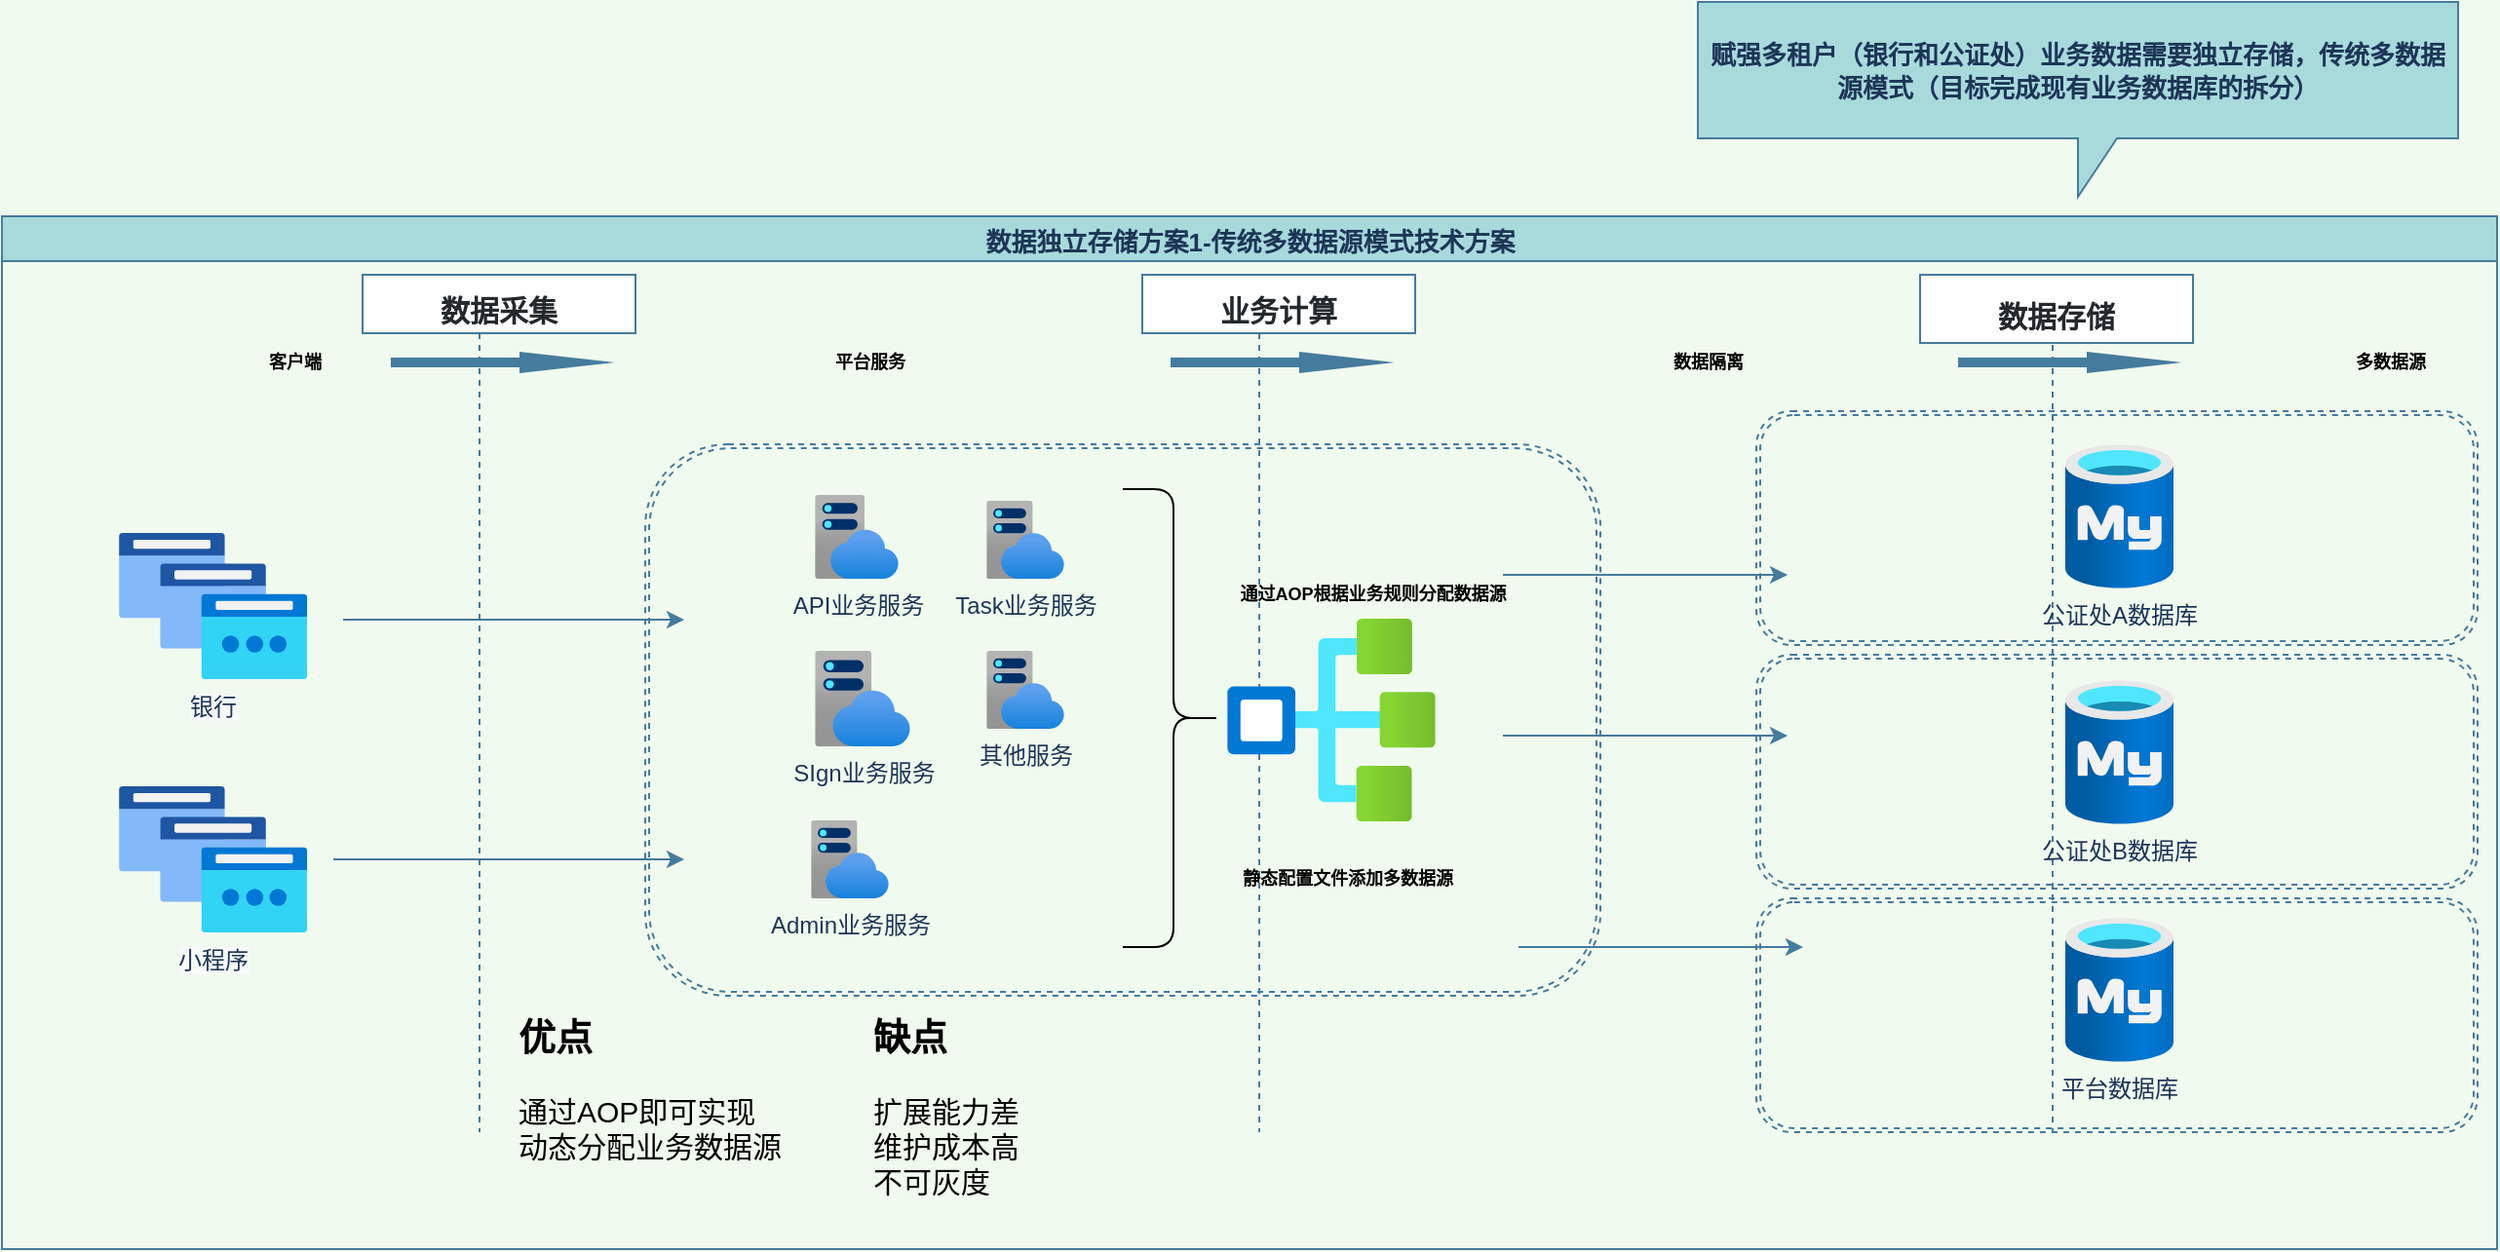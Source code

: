 <mxfile version="17.4.6" type="github" pages="2">
  <diagram id="78BLoj6I48kYaRuqE5UL" name="数据独立存储方案1-传统多数据源模式">
    <mxGraphModel dx="1394" dy="616" grid="1" gridSize="10" guides="1" tooltips="1" connect="1" arrows="1" fold="1" page="1" pageScale="1" pageWidth="1600" pageHeight="900" background="#F1FAEE" math="0" shadow="0">
      <root>
        <mxCell id="0" />
        <mxCell id="1" parent="0" />
        <mxCell id="ZK2Sy7To2DuazH64TaJp-1" value="&lt;span style=&quot;font-size: 13px&quot;&gt;数据独立存储方案1-传统多数据源模式技术方案&lt;/span&gt;" style="swimlane;labelBackgroundColor=none;labelBorderColor=none;fontSize=16;fillColor=#A8DADC;html=1;strokeColor=#457B9D;fontColor=#1D3557;" parent="1" vertex="1">
          <mxGeometry x="30" y="150" width="1280" height="530" as="geometry">
            <mxRectangle x="30" y="150" width="160" height="23" as="alternateBounds" />
          </mxGeometry>
        </mxCell>
        <mxCell id="8aGe5UOQVmx-klE6Vs5v-14" value="" style="shape=ext;double=1;rounded=1;whiteSpace=wrap;html=1;dashed=1;labelBackgroundColor=none;sketch=0;fontSize=14;fontColor=#000000;strokeColor=#457B9D;fillColor=none;" parent="ZK2Sy7To2DuazH64TaJp-1" vertex="1">
          <mxGeometry x="900" y="350" width="370" height="120" as="geometry" />
        </mxCell>
        <mxCell id="ZK2Sy7To2DuazH64TaJp-43" value="" style="shape=ext;double=1;rounded=1;whiteSpace=wrap;html=1;dashed=1;labelBackgroundColor=none;sketch=0;fontSize=14;fontColor=#000000;strokeColor=#457B9D;fillColor=none;labelPosition=center;verticalLabelPosition=top;align=center;verticalAlign=bottom;" parent="ZK2Sy7To2DuazH64TaJp-1" vertex="1">
          <mxGeometry x="330" y="117" width="490" height="283" as="geometry" />
        </mxCell>
        <mxCell id="ZK2Sy7To2DuazH64TaJp-2" value="" style="shape=ext;double=1;rounded=1;whiteSpace=wrap;html=1;dashed=1;labelBackgroundColor=none;sketch=0;fontSize=14;fontColor=#000000;strokeColor=#457B9D;fillColor=none;" parent="ZK2Sy7To2DuazH64TaJp-1" vertex="1">
          <mxGeometry x="900" y="100" width="370" height="120" as="geometry" />
        </mxCell>
        <mxCell id="ZK2Sy7To2DuazH64TaJp-3" value="" style="shape=ext;double=1;rounded=1;whiteSpace=wrap;html=1;dashed=1;labelBackgroundColor=none;sketch=0;fontSize=14;fontColor=#000000;strokeColor=#457B9D;fillColor=none;" parent="ZK2Sy7To2DuazH64TaJp-1" vertex="1">
          <mxGeometry x="900" y="225" width="370" height="120" as="geometry" />
        </mxCell>
        <mxCell id="ZK2Sy7To2DuazH64TaJp-4" value="" style="line;strokeWidth=1;direction=south;html=1;strokeColor=#457B9D;dashed=1;labelBackgroundColor=#F1FAEE;fillColor=#A8DADC;fontColor=#1D3557;" parent="ZK2Sy7To2DuazH64TaJp-1" vertex="1">
          <mxGeometry x="240" y="60" width="10" height="410" as="geometry" />
        </mxCell>
        <mxCell id="ZK2Sy7To2DuazH64TaJp-5" value="" style="line;strokeWidth=1;direction=south;html=1;strokeColor=#457B9D;dashed=1;labelBackgroundColor=#F1FAEE;fillColor=#A8DADC;fontColor=#1D3557;" parent="ZK2Sy7To2DuazH64TaJp-1" vertex="1">
          <mxGeometry x="1047" y="60" width="10" height="410" as="geometry" />
        </mxCell>
        <mxCell id="ZK2Sy7To2DuazH64TaJp-6" value="" style="line;strokeWidth=1;direction=south;html=1;strokeColor=#457B9D;dashed=1;labelBackgroundColor=#F1FAEE;fillColor=#A8DADC;fontColor=#1D3557;" parent="ZK2Sy7To2DuazH64TaJp-1" vertex="1">
          <mxGeometry x="640" y="60" width="10" height="410" as="geometry" />
        </mxCell>
        <mxCell id="ZK2Sy7To2DuazH64TaJp-7" value="公证处A数据库" style="aspect=fixed;html=1;points=[];align=center;image;fontSize=12;image=img/lib/azure2/databases/Azure_Database_MySQL_Server.svg;labelBackgroundColor=none;fillColor=#A8DADC;strokeColor=#457B9D;fontColor=#1D3557;" parent="ZK2Sy7To2DuazH64TaJp-1" vertex="1">
          <mxGeometry x="1058.5" y="117" width="55.5" height="74" as="geometry" />
        </mxCell>
        <mxCell id="ZK2Sy7To2DuazH64TaJp-9" value="公证处B数据库" style="aspect=fixed;html=1;points=[];align=center;image;fontSize=12;image=img/lib/azure2/databases/Azure_Database_MySQL_Server.svg;labelBackgroundColor=none;fillColor=#A8DADC;strokeColor=#457B9D;fontColor=#1D3557;" parent="ZK2Sy7To2DuazH64TaJp-1" vertex="1">
          <mxGeometry x="1058.5" y="238" width="55.5" height="74" as="geometry" />
        </mxCell>
        <mxCell id="ZK2Sy7To2DuazH64TaJp-10" value="&lt;span&gt;平台数据库&lt;/span&gt;" style="aspect=fixed;html=1;points=[];align=center;image;fontSize=12;image=img/lib/azure2/databases/Azure_Database_MySQL_Server.svg;labelBackgroundColor=none;fillColor=#A8DADC;strokeColor=#457B9D;fontColor=#1D3557;" parent="ZK2Sy7To2DuazH64TaJp-1" vertex="1">
          <mxGeometry x="1058.5" y="360" width="55.5" height="74" as="geometry" />
        </mxCell>
        <mxCell id="ZK2Sy7To2DuazH64TaJp-11" value="" style="shape=singleArrow;whiteSpace=wrap;html=1;arrowWidth=0.4;arrowSize=0.4;rounded=0;sketch=0;fontColor=#1D3557;strokeColor=#457B9D;fillColor=#457B9D;" parent="ZK2Sy7To2DuazH64TaJp-1" vertex="1">
          <mxGeometry x="200" y="70" width="110" height="10" as="geometry" />
        </mxCell>
        <mxCell id="ZK2Sy7To2DuazH64TaJp-12" value="&lt;span style=&quot;font-size: 9px&quot;&gt;客户端&lt;/span&gt;" style="text;html=1;align=center;verticalAlign=middle;resizable=0;points=[];autosize=1;strokeColor=none;fillColor=none;fontColor=#000000;fontStyle=1;fontSize=9;" parent="ZK2Sy7To2DuazH64TaJp-1" vertex="1">
          <mxGeometry x="125" y="65" width="50" height="20" as="geometry" />
        </mxCell>
        <mxCell id="ZK2Sy7To2DuazH64TaJp-13" value="&lt;h3 style=&quot;padding: 0px ; margin: 24px 0px 16px ; box-sizing: border-box ; font-size: 1.25em ; line-height: 1.25 ; color: rgb(36 , 41 , 46) ; font-family: , &amp;#34;blinkmacsystemfont&amp;#34; , &amp;#34;segoe ui&amp;#34; , &amp;#34;helvetica&amp;#34; , &amp;#34;arial&amp;#34; , sans-serif , &amp;#34;apple color emoji&amp;#34; , &amp;#34;segoe ui emoji&amp;#34; , &amp;#34;segoe ui symbol&amp;#34;&quot;&gt;数据采集&lt;/h3&gt;" style="whiteSpace=wrap;html=1;rounded=0;sketch=0;fontColor=#1D3557;strokeColor=#457B9D;fillColor=#FFFFFF;labelBackgroundColor=none;" parent="ZK2Sy7To2DuazH64TaJp-1" vertex="1">
          <mxGeometry x="185" y="30" width="140" height="30" as="geometry" />
        </mxCell>
        <mxCell id="ZK2Sy7To2DuazH64TaJp-14" value="" style="shape=singleArrow;whiteSpace=wrap;html=1;arrowWidth=0.4;arrowSize=0.4;rounded=0;sketch=0;fontColor=#1D3557;strokeColor=#457B9D;fillColor=#457B9D;" parent="ZK2Sy7To2DuazH64TaJp-1" vertex="1">
          <mxGeometry x="600" y="70" width="110" height="10" as="geometry" />
        </mxCell>
        <mxCell id="ZK2Sy7To2DuazH64TaJp-15" value="&lt;h3 style=&quot;padding: 0px ; margin: 24px 0px 16px ; box-sizing: border-box ; font-size: 1.25em ; line-height: 1.25 ; color: rgb(36 , 41 , 46) ; font-family: , &amp;#34;blinkmacsystemfont&amp;#34; , &amp;#34;segoe ui&amp;#34; , &amp;#34;helvetica&amp;#34; , &amp;#34;arial&amp;#34; , sans-serif , &amp;#34;apple color emoji&amp;#34; , &amp;#34;segoe ui emoji&amp;#34; , &amp;#34;segoe ui symbol&amp;#34;&quot;&gt;业务计算&lt;/h3&gt;" style="whiteSpace=wrap;html=1;rounded=0;sketch=0;fontColor=#1D3557;strokeColor=#457B9D;fillColor=#FFFFFF;" parent="ZK2Sy7To2DuazH64TaJp-1" vertex="1">
          <mxGeometry x="585" y="30" width="140" height="30" as="geometry" />
        </mxCell>
        <mxCell id="ZK2Sy7To2DuazH64TaJp-16" value="" style="shape=singleArrow;whiteSpace=wrap;html=1;arrowWidth=0.4;arrowSize=0.4;rounded=0;sketch=0;fontColor=#1D3557;strokeColor=#457B9D;fillColor=#457B9D;" parent="ZK2Sy7To2DuazH64TaJp-1" vertex="1">
          <mxGeometry x="1004" y="70" width="110" height="10" as="geometry" />
        </mxCell>
        <mxCell id="ZK2Sy7To2DuazH64TaJp-17" value="&lt;h3 style=&quot;padding: 0px ; margin: 24px 0px 16px ; box-sizing: border-box ; font-size: 1.25em ; line-height: 1.25 ; color: rgb(36 , 41 , 46) ; font-family: , &amp;#34;blinkmacsystemfont&amp;#34; , &amp;#34;segoe ui&amp;#34; , &amp;#34;helvetica&amp;#34; , &amp;#34;arial&amp;#34; , sans-serif , &amp;#34;apple color emoji&amp;#34; , &amp;#34;segoe ui emoji&amp;#34; , &amp;#34;segoe ui symbol&amp;#34;&quot;&gt;数据存储&lt;/h3&gt;" style="whiteSpace=wrap;html=1;rounded=0;sketch=0;fontColor=#1D3557;strokeColor=#457B9D;fillColor=#FFFFFF;" parent="ZK2Sy7To2DuazH64TaJp-1" vertex="1">
          <mxGeometry x="984" y="30" width="140" height="35" as="geometry" />
        </mxCell>
        <mxCell id="ZK2Sy7To2DuazH64TaJp-18" value="API业务服务" style="aspect=fixed;html=1;points=[];align=center;image;fontSize=12;image=img/lib/azure2/app_services/App_Service_Plans.svg;rounded=0;sketch=0;fontColor=#1D3557;strokeColor=#457B9D;fillColor=#A8DADC;labelBackgroundColor=none;" parent="ZK2Sy7To2DuazH64TaJp-1" vertex="1">
          <mxGeometry x="417" y="143" width="43" height="43" as="geometry" />
        </mxCell>
        <mxCell id="ZK2Sy7To2DuazH64TaJp-19" value="平台服务" style="text;html=1;align=center;verticalAlign=middle;resizable=0;points=[];autosize=1;strokeColor=none;fillColor=none;fontColor=#000000;fontStyle=1;fontSize=9;" parent="ZK2Sy7To2DuazH64TaJp-1" vertex="1">
          <mxGeometry x="415" y="65" width="60" height="20" as="geometry" />
        </mxCell>
        <mxCell id="ZK2Sy7To2DuazH64TaJp-20" value="&lt;font style=&quot;font-size: 9px&quot;&gt;数据隔离&lt;/font&gt;" style="text;html=1;align=center;verticalAlign=middle;resizable=0;points=[];autosize=1;strokeColor=none;fillColor=none;fontColor=#000000;fontStyle=1;fontSize=9;" parent="ZK2Sy7To2DuazH64TaJp-1" vertex="1">
          <mxGeometry x="845" y="65" width="60" height="20" as="geometry" />
        </mxCell>
        <mxCell id="ZK2Sy7To2DuazH64TaJp-24" value="&lt;span style=&quot;font-size: 9px;&quot;&gt;多数据源&lt;/span&gt;" style="text;html=1;align=center;verticalAlign=middle;resizable=0;points=[];autosize=1;strokeColor=none;fillColor=none;fontColor=#000000;fontStyle=1;fontSize=9;" parent="ZK2Sy7To2DuazH64TaJp-1" vertex="1">
          <mxGeometry x="1195" y="65" width="60" height="20" as="geometry" />
        </mxCell>
        <mxCell id="ZK2Sy7To2DuazH64TaJp-25" value="" style="edgeStyle=orthogonalEdgeStyle;curved=0;rounded=1;sketch=0;orthogonalLoop=1;jettySize=auto;html=1;fontSize=19;fontColor=#000000;strokeColor=#457B9D;fillColor=#A8DADC;" parent="ZK2Sy7To2DuazH64TaJp-1" edge="1">
          <mxGeometry relative="1" as="geometry">
            <mxPoint x="770" y="266.5" as="sourcePoint" />
            <mxPoint x="916" y="266.5" as="targetPoint" />
          </mxGeometry>
        </mxCell>
        <mxCell id="ZK2Sy7To2DuazH64TaJp-26" value="" style="edgeStyle=orthogonalEdgeStyle;curved=0;rounded=1;sketch=0;orthogonalLoop=1;jettySize=auto;html=1;fontSize=19;fontColor=#000000;strokeColor=#457B9D;fillColor=#A8DADC;" parent="ZK2Sy7To2DuazH64TaJp-1" edge="1">
          <mxGeometry relative="1" as="geometry">
            <mxPoint x="778" y="375" as="sourcePoint" />
            <mxPoint x="924" y="375" as="targetPoint" />
          </mxGeometry>
        </mxCell>
        <mxCell id="ZK2Sy7To2DuazH64TaJp-27" value="&lt;span style=&quot;color: rgb(29 , 53 , 87) ; background-color: rgb(248 , 249 , 250)&quot;&gt;银行&lt;/span&gt;" style="aspect=fixed;html=1;points=[];align=center;image;fontSize=12;image=img/lib/azure2/networking/IP_Groups.svg;rounded=0;sketch=0;fontColor=#000000;strokeColor=#457B9D;fillColor=none;" parent="ZK2Sy7To2DuazH64TaJp-1" vertex="1">
          <mxGeometry x="60" y="162.5" width="96.64" height="75" as="geometry" />
        </mxCell>
        <mxCell id="ZK2Sy7To2DuazH64TaJp-28" value="" style="edgeStyle=orthogonalEdgeStyle;curved=0;rounded=1;sketch=0;orthogonalLoop=1;jettySize=auto;html=1;fontSize=19;fontColor=#000000;strokeColor=#457B9D;fillColor=#A8DADC;" parent="ZK2Sy7To2DuazH64TaJp-1" edge="1">
          <mxGeometry relative="1" as="geometry">
            <mxPoint x="175" y="207" as="sourcePoint" />
            <mxPoint x="350" y="207" as="targetPoint" />
          </mxGeometry>
        </mxCell>
        <mxCell id="8aGe5UOQVmx-klE6Vs5v-1" value="&lt;span style=&quot;color: rgb(29 , 53 , 87) ; background-color: rgb(248 , 249 , 250)&quot;&gt;小程序&lt;/span&gt;" style="aspect=fixed;html=1;points=[];align=center;image;fontSize=12;image=img/lib/azure2/networking/IP_Groups.svg;rounded=0;sketch=0;fontColor=#000000;strokeColor=#457B9D;fillColor=none;" parent="ZK2Sy7To2DuazH64TaJp-1" vertex="1">
          <mxGeometry x="60" y="292.5" width="96.64" height="75" as="geometry" />
        </mxCell>
        <mxCell id="8aGe5UOQVmx-klE6Vs5v-2" value="" style="edgeStyle=orthogonalEdgeStyle;curved=0;rounded=1;sketch=0;orthogonalLoop=1;jettySize=auto;html=1;fontSize=19;fontColor=#000000;strokeColor=#457B9D;fillColor=#A8DADC;" parent="ZK2Sy7To2DuazH64TaJp-1" edge="1">
          <mxGeometry relative="1" as="geometry">
            <mxPoint x="170" y="330" as="sourcePoint" />
            <mxPoint x="350" y="330" as="targetPoint" />
          </mxGeometry>
        </mxCell>
        <mxCell id="8aGe5UOQVmx-klE6Vs5v-4" value="Admin业务服务" style="aspect=fixed;html=1;points=[];align=center;image;fontSize=12;image=img/lib/azure2/app_services/App_Service_Plans.svg;rounded=0;sketch=0;fontColor=#1D3557;strokeColor=#457B9D;fillColor=#A8DADC;labelBackgroundColor=none;" parent="ZK2Sy7To2DuazH64TaJp-1" vertex="1">
          <mxGeometry x="415" y="310" width="40" height="40" as="geometry" />
        </mxCell>
        <mxCell id="8aGe5UOQVmx-klE6Vs5v-7" value="SIgn业务服务" style="aspect=fixed;html=1;points=[];align=center;image;fontSize=12;image=img/lib/azure2/app_services/App_Service_Plans.svg;rounded=0;sketch=0;fontColor=#1D3557;strokeColor=#457B9D;fillColor=#A8DADC;labelBackgroundColor=none;" parent="ZK2Sy7To2DuazH64TaJp-1" vertex="1">
          <mxGeometry x="417" y="223" width="49" height="49" as="geometry" />
        </mxCell>
        <mxCell id="8aGe5UOQVmx-klE6Vs5v-9" value="" style="aspect=fixed;html=1;points=[];align=left;image;fontSize=12;image=img/lib/azure2/general/Workflow.svg;rotation=-90;labelPosition=right;verticalLabelPosition=middle;verticalAlign=top;horizontal=0;" parent="ZK2Sy7To2DuazH64TaJp-1" vertex="1">
          <mxGeometry x="630" y="205" width="103.95" height="107" as="geometry" />
        </mxCell>
        <mxCell id="8aGe5UOQVmx-klE6Vs5v-11" value="Task业务服务" style="aspect=fixed;html=1;points=[];align=center;image;fontSize=12;image=img/lib/azure2/app_services/App_Service_Plans.svg;rounded=0;sketch=0;fontColor=#1D3557;strokeColor=#457B9D;fillColor=#A8DADC;labelBackgroundColor=none;" parent="ZK2Sy7To2DuazH64TaJp-1" vertex="1">
          <mxGeometry x="505" y="146" width="40" height="40" as="geometry" />
        </mxCell>
        <mxCell id="8aGe5UOQVmx-klE6Vs5v-13" value="其他服务" style="aspect=fixed;html=1;points=[];align=center;image;fontSize=12;image=img/lib/azure2/app_services/App_Service_Plans.svg;rounded=0;sketch=0;fontColor=#1D3557;strokeColor=#457B9D;fillColor=#A8DADC;labelBackgroundColor=none;" parent="ZK2Sy7To2DuazH64TaJp-1" vertex="1">
          <mxGeometry x="505" y="223" width="40" height="40" as="geometry" />
        </mxCell>
        <mxCell id="ZK2Sy7To2DuazH64TaJp-45" value="" style="edgeStyle=orthogonalEdgeStyle;curved=0;rounded=1;sketch=0;orthogonalLoop=1;jettySize=auto;html=1;fontSize=19;fontColor=#000000;strokeColor=#457B9D;fillColor=#A8DADC;" parent="ZK2Sy7To2DuazH64TaJp-1" edge="1">
          <mxGeometry relative="1" as="geometry">
            <mxPoint x="770" y="184" as="sourcePoint" />
            <mxPoint x="916" y="184" as="targetPoint" />
          </mxGeometry>
        </mxCell>
        <mxCell id="8aGe5UOQVmx-klE6Vs5v-16" value="通过AOP根据业务规则分配数据源" style="text;html=1;align=center;verticalAlign=middle;resizable=0;points=[];autosize=1;strokeColor=none;fillColor=none;fontColor=#000000;fontStyle=1;fontSize=9;" parent="ZK2Sy7To2DuazH64TaJp-1" vertex="1">
          <mxGeometry x="603" y="184" width="200" height="20" as="geometry" />
        </mxCell>
        <mxCell id="7JOzHNRmuQbyhO_7rJKC-1" value="" style="shape=curlyBracket;whiteSpace=wrap;html=1;rounded=1;flipH=1;labelBackgroundColor=none;sketch=0;fontSize=19;fontColor=#000000;strokeColor=#000000;fillColor=none;" parent="ZK2Sy7To2DuazH64TaJp-1" vertex="1">
          <mxGeometry x="575" y="140" width="52" height="235" as="geometry" />
        </mxCell>
        <mxCell id="sWtIzL0SpPynKoMCm1bQ-1" value="静态配置文件添加多数据源" style="text;html=1;align=center;verticalAlign=middle;resizable=0;points=[];autosize=1;strokeColor=none;fillColor=none;fontColor=#000000;fontStyle=1;fontSize=9;" parent="ZK2Sy7To2DuazH64TaJp-1" vertex="1">
          <mxGeometry x="610" y="330" width="160" height="20" as="geometry" />
        </mxCell>
        <mxCell id="Ar24O--DBGi3847loqv_-1" value="&lt;h1&gt;&lt;font style=&quot;font-size: 19px&quot;&gt;优点&lt;/font&gt;&lt;/h1&gt;&lt;p style=&quot;font-size: 15px&quot;&gt;通过AOP即可实现&lt;br&gt;动态分配业务数据源&lt;/p&gt;" style="text;html=1;strokeColor=none;fillColor=none;spacing=5;spacingTop=-20;whiteSpace=wrap;overflow=hidden;rounded=0;" parent="ZK2Sy7To2DuazH64TaJp-1" vertex="1">
          <mxGeometry x="260" y="400" width="170" height="110" as="geometry" />
        </mxCell>
        <mxCell id="Ar24O--DBGi3847loqv_-2" value="&lt;h1&gt;&lt;font style=&quot;font-size: 19px&quot;&gt;缺点&lt;/font&gt;&lt;/h1&gt;&lt;p style=&quot;font-size: 15px&quot;&gt;&lt;font style=&quot;font-size: 15px&quot;&gt;扩展能力差&lt;br&gt;维护成本高&lt;br&gt;&lt;/font&gt;&lt;span&gt;不可灰度&lt;br&gt;&lt;/span&gt;&lt;span style=&quot;color: rgba(0 , 0 , 0 , 0) ; font-family: monospace ; font-size: 0px&quot;&gt;%3CmxGraphModel%3E%3Croot%3E%3CmxCell%20id%3D%220%22%2F%3E%3CmxCell%20id%3D%221%22%20parent%3D%220%22%2F%3E%3CmxCell%20id%3D%222%22%20value%3D%22%26lt%3Bh1%26gt%3B%E4%BC%98%E7%82%B9%26lt%3B%2Fh1%26gt%3B%26lt%3Bp%26gt%3B%E9%80%9A%E8%BF%87AOP%E5%8F%AF%E4%BB%A5%E5%AE%8C%E6%88%90%26lt%3B%2Fp%26gt%3B%22%20style%3D%22text%3Bhtml%3D1%3BstrokeColor%3Dnone%3BfillColor%3Dnone%3Bspacing%3D5%3BspacingTop%3D-20%3BwhiteSpace%3Dwrap%3Boverflow%3Dhidden%3Brounded%3D0%3B%22%20vertex%3D%221%22%20parent%3D%221%22%3E%3CmxGeometry%20x%3D%22320%22%20y%3D%22570%22%20width%3D%22185%22%20height%3D%22100%22%20as%3D%22geometry%22%2F%3E%3C%2FmxCell%3E%3C%2Froot%3E%3C%2FmxGraphModel%12&lt;/span&gt;&lt;/p&gt;" style="text;html=1;strokeColor=none;fillColor=none;spacing=5;spacingTop=-20;whiteSpace=wrap;overflow=hidden;rounded=0;" parent="ZK2Sy7To2DuazH64TaJp-1" vertex="1">
          <mxGeometry x="442" y="400" width="185" height="110" as="geometry" />
        </mxCell>
        <mxCell id="ZK2Sy7To2DuazH64TaJp-44" value="&lt;div&gt;&lt;div&gt;&lt;span style=&quot;font-family: &amp;#34;larkhacksafarifont&amp;#34; , &amp;#34;larkemojifont&amp;#34; , &amp;#34;larkchinesequote&amp;#34; , , &amp;#34;blinkmacsystemfont&amp;#34; , &amp;#34;helvetica neue&amp;#34; , &amp;#34;arial&amp;#34; , &amp;#34;segoe ui&amp;#34; , &amp;#34;pingfang sc&amp;#34; , &amp;#34;microsoft yahei&amp;#34; , &amp;#34;hiragino sans gb&amp;#34; , sans-serif , &amp;#34;apple color emoji&amp;#34; , &amp;#34;segoe ui emoji&amp;#34; , &amp;#34;segoe ui symbol&amp;#34; , &amp;#34;noto color emoji&amp;#34;&quot;&gt;&lt;span style=&quot;font-size: 13px&quot;&gt;赋强多租户（银行和公证处）业务数据需要独立存储，传统多数据源模式（目标完成现有业务数据库的拆分）&lt;/span&gt;&lt;/span&gt;&lt;/div&gt;&lt;/div&gt;" style="shape=callout;whiteSpace=wrap;html=1;perimeter=calloutPerimeter;labelBackgroundColor=none;labelBorderColor=none;fontSize=14;fillColor=#A8DADC;strokeColor=#457B9D;fontColor=#1D3557;fontStyle=1" parent="1" vertex="1">
          <mxGeometry x="900" y="40" width="390" height="100" as="geometry" />
        </mxCell>
      </root>
    </mxGraphModel>
  </diagram>
  <diagram id="1GsaGOhPuQo9N7ZaYMCB" name="数据独立存储方案2-基于服务多数据源模式技术方案">
    <mxGraphModel dx="1874" dy="796" grid="1" gridSize="10" guides="1" tooltips="1" connect="1" arrows="1" fold="1" page="1" pageScale="1" pageWidth="1600" pageHeight="900" background="#F1FAEE" math="0" shadow="0">
      <root>
        <mxCell id="0" />
        <mxCell id="1" parent="0" />
        <mxCell id="5C9GGsjlYOhXfarIp8Tb-1" value="&lt;font style=&quot;font-size: 16px&quot;&gt;数据独立存储方案2-基于服务多数据源模式技术方案&lt;/font&gt;" style="swimlane;labelBackgroundColor=none;labelBorderColor=none;fontSize=16;fillColor=#A8DADC;html=1;strokeColor=#457B9D;fontColor=#1D3557;" parent="1" vertex="1">
          <mxGeometry x="30" y="150" width="1280" height="500" as="geometry">
            <mxRectangle x="30" y="150" width="160" height="23" as="alternateBounds" />
          </mxGeometry>
        </mxCell>
        <mxCell id="aedtP0L5RRCJyESwE4hs-1" value="&lt;span style=&quot;font-size: 9px ; font-weight: 700&quot;&gt;平台业务服务&lt;/span&gt;" style="shape=ext;double=1;rounded=1;whiteSpace=wrap;html=1;dashed=1;labelBackgroundColor=none;sketch=0;fontSize=14;fontColor=#000000;strokeColor=#457B9D;fillColor=none;labelPosition=center;verticalLabelPosition=top;align=center;verticalAlign=bottom;" vertex="1" parent="5C9GGsjlYOhXfarIp8Tb-1">
          <mxGeometry x="900" y="117" width="130" height="313" as="geometry" />
        </mxCell>
        <mxCell id="knl8iM3lEiRTkJogPcER-1" value="&lt;span style=&quot;font-size: 9px ; font-weight: 700&quot;&gt;平台system服务&lt;/span&gt;" style="shape=ext;double=1;rounded=1;whiteSpace=wrap;html=1;dashed=1;labelBackgroundColor=none;sketch=0;fontSize=14;fontColor=#000000;strokeColor=#457B9D;fillColor=none;labelPosition=center;verticalLabelPosition=top;align=center;verticalAlign=bottom;" parent="5C9GGsjlYOhXfarIp8Tb-1" vertex="1">
          <mxGeometry x="280" y="130" width="140" height="320" as="geometry" />
        </mxCell>
        <mxCell id="QnGywbHcmohgSB-NV8yT-2" value="" style="line;strokeWidth=1;direction=south;html=1;strokeColor=#457B9D;dashed=1;labelBackgroundColor=#F1FAEE;fillColor=#A8DADC;fontColor=#1D3557;" parent="5C9GGsjlYOhXfarIp8Tb-1" vertex="1">
          <mxGeometry x="240" y="60" width="10" height="410" as="geometry" />
        </mxCell>
        <mxCell id="QnGywbHcmohgSB-NV8yT-3" value="" style="line;strokeWidth=1;direction=south;html=1;strokeColor=#457B9D;dashed=1;labelBackgroundColor=#F1FAEE;fillColor=#A8DADC;fontColor=#1D3557;" parent="5C9GGsjlYOhXfarIp8Tb-1" vertex="1">
          <mxGeometry x="1047" y="60" width="10" height="410" as="geometry" />
        </mxCell>
        <mxCell id="QnGywbHcmohgSB-NV8yT-4" value="" style="line;strokeWidth=1;direction=south;html=1;strokeColor=#457B9D;dashed=1;labelBackgroundColor=#F1FAEE;fillColor=#A8DADC;fontColor=#1D3557;" parent="5C9GGsjlYOhXfarIp8Tb-1" vertex="1">
          <mxGeometry x="640" y="60" width="10" height="410" as="geometry" />
        </mxCell>
        <mxCell id="5C9GGsjlYOhXfarIp8Tb-4" value="公证处A数据库" style="aspect=fixed;html=1;points=[];align=center;image;fontSize=12;image=img/lib/azure2/databases/Azure_Database_MySQL_Server.svg;labelBackgroundColor=none;fillColor=#A8DADC;strokeColor=#457B9D;fontColor=#1D3557;" parent="5C9GGsjlYOhXfarIp8Tb-1" vertex="1">
          <mxGeometry x="1170" y="110" width="55.5" height="74" as="geometry" />
        </mxCell>
        <mxCell id="5C9GGsjlYOhXfarIp8Tb-5" value="数据库" style="aspect=fixed;html=1;points=[];align=center;image;fontSize=12;image=img/lib/azure2/databases/Azure_Database_MySQL_Server.svg;labelBackgroundColor=none;fillColor=#A8DADC;strokeColor=#457B9D;fontColor=#1D3557;" parent="5C9GGsjlYOhXfarIp8Tb-1" vertex="1">
          <mxGeometry x="328" y="350" width="55.5" height="74" as="geometry" />
        </mxCell>
        <mxCell id="QnGywbHcmohgSB-NV8yT-7" value="公证处B数据库" style="aspect=fixed;html=1;points=[];align=center;image;fontSize=12;image=img/lib/azure2/databases/Azure_Database_MySQL_Server.svg;labelBackgroundColor=none;fillColor=#A8DADC;strokeColor=#457B9D;fontColor=#1D3557;" parent="5C9GGsjlYOhXfarIp8Tb-1" vertex="1">
          <mxGeometry x="1170" y="230" width="55.5" height="74" as="geometry" />
        </mxCell>
        <mxCell id="QnGywbHcmohgSB-NV8yT-6" value="。。。" style="aspect=fixed;html=1;points=[];align=center;image;fontSize=12;image=img/lib/azure2/databases/Azure_Database_MySQL_Server.svg;labelBackgroundColor=none;fillColor=#A8DADC;strokeColor=#457B9D;fontColor=#1D3557;" parent="5C9GGsjlYOhXfarIp8Tb-1" vertex="1">
          <mxGeometry x="1170" y="360" width="55.5" height="74" as="geometry" />
        </mxCell>
        <mxCell id="QnGywbHcmohgSB-NV8yT-9" value="" style="shape=singleArrow;whiteSpace=wrap;html=1;arrowWidth=0.4;arrowSize=0.4;rounded=0;sketch=0;fontColor=#1D3557;strokeColor=#457B9D;fillColor=#457B9D;" parent="5C9GGsjlYOhXfarIp8Tb-1" vertex="1">
          <mxGeometry x="200" y="70" width="110" height="10" as="geometry" />
        </mxCell>
        <mxCell id="QnGywbHcmohgSB-NV8yT-8" value="&lt;span style=&quot;font-size: 9px&quot;&gt;客户端&lt;/span&gt;" style="text;html=1;align=center;verticalAlign=middle;resizable=0;points=[];autosize=1;strokeColor=none;fillColor=none;fontColor=#000000;fontStyle=1;fontSize=9;" parent="5C9GGsjlYOhXfarIp8Tb-1" vertex="1">
          <mxGeometry x="125" y="65" width="50" height="20" as="geometry" />
        </mxCell>
        <mxCell id="QnGywbHcmohgSB-NV8yT-10" value="&lt;h3 style=&quot;padding: 0px ; margin: 24px 0px 16px ; box-sizing: border-box ; font-size: 1.25em ; line-height: 1.25 ; color: rgb(36 , 41 , 46) ; font-family: , &amp;#34;blinkmacsystemfont&amp;#34; , &amp;#34;segoe ui&amp;#34; , &amp;#34;helvetica&amp;#34; , &amp;#34;arial&amp;#34; , sans-serif , &amp;#34;apple color emoji&amp;#34; , &amp;#34;segoe ui emoji&amp;#34; , &amp;#34;segoe ui symbol&amp;#34;&quot;&gt;服务消费&lt;/h3&gt;" style="whiteSpace=wrap;html=1;rounded=0;sketch=0;fontColor=#1D3557;strokeColor=#457B9D;fillColor=#FFFFFF;labelBackgroundColor=none;" parent="5C9GGsjlYOhXfarIp8Tb-1" vertex="1">
          <mxGeometry x="185" y="30" width="140" height="30" as="geometry" />
        </mxCell>
        <mxCell id="QnGywbHcmohgSB-NV8yT-11" value="" style="shape=singleArrow;whiteSpace=wrap;html=1;arrowWidth=0.4;arrowSize=0.4;rounded=0;sketch=0;fontColor=#1D3557;strokeColor=#457B9D;fillColor=#457B9D;" parent="5C9GGsjlYOhXfarIp8Tb-1" vertex="1">
          <mxGeometry x="600" y="70" width="110" height="10" as="geometry" />
        </mxCell>
        <mxCell id="QnGywbHcmohgSB-NV8yT-12" value="&lt;h3 style=&quot;padding: 0px ; margin: 24px 0px 16px ; box-sizing: border-box ; font-size: 1.25em ; line-height: 1.25 ; color: rgb(36 , 41 , 46) ; font-family: , &amp;#34;blinkmacsystemfont&amp;#34; , &amp;#34;segoe ui&amp;#34; , &amp;#34;helvetica&amp;#34; , &amp;#34;arial&amp;#34; , sans-serif , &amp;#34;apple color emoji&amp;#34; , &amp;#34;segoe ui emoji&amp;#34; , &amp;#34;segoe ui symbol&amp;#34;&quot;&gt;服务中心&lt;/h3&gt;" style="whiteSpace=wrap;html=1;rounded=0;sketch=0;fontColor=#1D3557;strokeColor=#457B9D;fillColor=#FFFFFF;" parent="5C9GGsjlYOhXfarIp8Tb-1" vertex="1">
          <mxGeometry x="585" y="30" width="140" height="30" as="geometry" />
        </mxCell>
        <mxCell id="QnGywbHcmohgSB-NV8yT-13" value="" style="shape=singleArrow;whiteSpace=wrap;html=1;arrowWidth=0.4;arrowSize=0.4;rounded=0;sketch=0;fontColor=#1D3557;strokeColor=#457B9D;fillColor=#457B9D;" parent="5C9GGsjlYOhXfarIp8Tb-1" vertex="1">
          <mxGeometry x="1004" y="70" width="110" height="10" as="geometry" />
        </mxCell>
        <mxCell id="QnGywbHcmohgSB-NV8yT-14" value="&lt;h3 style=&quot;padding: 0px ; margin: 24px 0px 16px ; box-sizing: border-box ; font-size: 1.25em ; line-height: 1.25 ; color: rgb(36 , 41 , 46) ; font-family: , &amp;#34;blinkmacsystemfont&amp;#34; , &amp;#34;segoe ui&amp;#34; , &amp;#34;helvetica&amp;#34; , &amp;#34;arial&amp;#34; , sans-serif , &amp;#34;apple color emoji&amp;#34; , &amp;#34;segoe ui emoji&amp;#34; , &amp;#34;segoe ui symbol&amp;#34;&quot;&gt;服务提供&lt;/h3&gt;" style="whiteSpace=wrap;html=1;rounded=0;sketch=0;fontColor=#1D3557;strokeColor=#457B9D;fillColor=#FFFFFF;" parent="5C9GGsjlYOhXfarIp8Tb-1" vertex="1">
          <mxGeometry x="984" y="30" width="140" height="35" as="geometry" />
        </mxCell>
        <mxCell id="QnGywbHcmohgSB-NV8yT-15" value="system服务" style="aspect=fixed;html=1;points=[];align=center;image;fontSize=12;image=img/lib/azure2/app_services/App_Service_Plans.svg;rounded=0;sketch=0;fontColor=#1D3557;strokeColor=#457B9D;fillColor=#A8DADC;labelBackgroundColor=none;" parent="5C9GGsjlYOhXfarIp8Tb-1" vertex="1">
          <mxGeometry x="328" y="210" width="64" height="64" as="geometry" />
        </mxCell>
        <mxCell id="QnGywbHcmohgSB-NV8yT-16" value="平台服务" style="text;html=1;align=center;verticalAlign=middle;resizable=0;points=[];autosize=1;strokeColor=none;fillColor=none;fontColor=#000000;fontStyle=1;fontSize=9;" parent="5C9GGsjlYOhXfarIp8Tb-1" vertex="1">
          <mxGeometry x="415" y="65" width="60" height="20" as="geometry" />
        </mxCell>
        <mxCell id="QnGywbHcmohgSB-NV8yT-17" value="&lt;font style=&quot;font-size: 9px;&quot;&gt;业务服务&lt;/font&gt;" style="text;html=1;align=center;verticalAlign=middle;resizable=0;points=[];autosize=1;strokeColor=none;fillColor=none;fontColor=#000000;fontStyle=1;fontSize=9;" parent="5C9GGsjlYOhXfarIp8Tb-1" vertex="1">
          <mxGeometry x="845" y="65" width="60" height="20" as="geometry" />
        </mxCell>
        <mxCell id="QnGywbHcmohgSB-NV8yT-18" value="平台业务A服务" style="aspect=fixed;html=1;points=[];align=center;image;fontSize=12;image=img/lib/azure2/app_services/App_Service_Plans.svg;rounded=0;sketch=0;fontColor=#1D3557;strokeColor=#457B9D;fillColor=#A8DADC;labelBackgroundColor=none;" parent="5C9GGsjlYOhXfarIp8Tb-1" vertex="1">
          <mxGeometry x="932" y="124" width="60" height="60" as="geometry" />
        </mxCell>
        <mxCell id="QnGywbHcmohgSB-NV8yT-19" value="平台业务B服务" style="aspect=fixed;html=1;points=[];align=center;image;fontSize=12;image=img/lib/azure2/app_services/App_Service_Plans.svg;rounded=0;sketch=0;fontColor=#1D3557;strokeColor=#457B9D;fillColor=#A8DADC;labelBackgroundColor=none;" parent="5C9GGsjlYOhXfarIp8Tb-1" vertex="1">
          <mxGeometry x="930" y="218" width="64" height="64" as="geometry" />
        </mxCell>
        <mxCell id="QnGywbHcmohgSB-NV8yT-20" value="。。。" style="aspect=fixed;html=1;points=[];align=center;image;fontSize=12;image=img/lib/azure2/app_services/App_Service_Plans.svg;rounded=0;sketch=0;fontColor=#1D3557;strokeColor=#457B9D;fillColor=#A8DADC;labelBackgroundColor=none;" parent="5C9GGsjlYOhXfarIp8Tb-1" vertex="1">
          <mxGeometry x="930" y="331" width="64" height="64" as="geometry" />
        </mxCell>
        <mxCell id="QnGywbHcmohgSB-NV8yT-21" value="&lt;span style=&quot;font-size: 9px;&quot;&gt;多数据源&lt;/span&gt;" style="text;html=1;align=center;verticalAlign=middle;resizable=0;points=[];autosize=1;strokeColor=none;fillColor=none;fontColor=#000000;fontStyle=1;fontSize=9;" parent="5C9GGsjlYOhXfarIp8Tb-1" vertex="1">
          <mxGeometry x="1195" y="65" width="60" height="20" as="geometry" />
        </mxCell>
        <mxCell id="QnGywbHcmohgSB-NV8yT-28" value="" style="edgeStyle=orthogonalEdgeStyle;curved=0;rounded=1;sketch=0;orthogonalLoop=1;jettySize=auto;html=1;fontSize=19;fontColor=#000000;strokeColor=#457B9D;fillColor=#A8DADC;" parent="5C9GGsjlYOhXfarIp8Tb-1" edge="1">
          <mxGeometry relative="1" as="geometry">
            <mxPoint x="984" y="410" as="sourcePoint" />
            <mxPoint x="1130" y="410" as="targetPoint" />
          </mxGeometry>
        </mxCell>
        <mxCell id="QnGywbHcmohgSB-NV8yT-40" value="&lt;b&gt;&lt;span style=&quot;font-size: 10px&quot;&gt;Service&amp;nbsp;&lt;/span&gt;&lt;span style=&quot;color: rgb(36 , 41 , 46)&quot;&gt;Registry&amp;nbsp;&lt;/span&gt;&lt;span style=&quot;font-size: 10px&quot;&gt;Center&lt;/span&gt;&lt;/b&gt;" style="aspect=fixed;html=1;points=[];align=center;image;fontSize=10;image=img/lib/azure2/app_services/App_Service_Environments.svg;rounded=0;sketch=0;fontColor=#000000;strokeColor=#457B9D;fillColor=none;labelBackgroundColor=none;" parent="5C9GGsjlYOhXfarIp8Tb-1" vertex="1">
          <mxGeometry x="601.5" y="213" width="87" height="87" as="geometry" />
        </mxCell>
        <mxCell id="QnGywbHcmohgSB-NV8yT-41" value="" style="edgeStyle=orthogonalEdgeStyle;curved=0;rounded=1;sketch=0;orthogonalLoop=1;jettySize=auto;html=1;fontSize=19;fontColor=#000000;strokeColor=#457B9D;fillColor=#A8DADC;labelBackgroundColor=none;strokeWidth=2;" parent="5C9GGsjlYOhXfarIp8Tb-1" edge="1">
          <mxGeometry relative="1" as="geometry">
            <mxPoint x="290" y="480" as="sourcePoint" />
            <mxPoint x="1000" y="480" as="targetPoint" />
          </mxGeometry>
        </mxCell>
        <mxCell id="QnGywbHcmohgSB-NV8yT-42" value="&lt;font style=&quot;font-size: 15px&quot;&gt;RPC&lt;/font&gt;" style="edgeLabel;html=1;align=center;verticalAlign=middle;resizable=0;points=[];fontSize=19;fontColor=#000000;labelBackgroundColor=none;" parent="QnGywbHcmohgSB-NV8yT-41" vertex="1" connectable="0">
          <mxGeometry x="0.107" y="2" relative="1" as="geometry">
            <mxPoint x="-38" y="12" as="offset" />
          </mxGeometry>
        </mxCell>
        <mxCell id="QnGywbHcmohgSB-NV8yT-43" value="" style="shape=curlyBracket;whiteSpace=wrap;html=1;rounded=1;labelBackgroundColor=none;sketch=0;fontSize=19;fontColor=#000000;strokeColor=#457B9D;fillColor=none;align=center;" parent="5C9GGsjlYOhXfarIp8Tb-1" vertex="1">
          <mxGeometry x="839" y="165" width="52" height="230" as="geometry" />
        </mxCell>
        <mxCell id="QnGywbHcmohgSB-NV8yT-45" value="" style="shape=curlyBracket;whiteSpace=wrap;html=1;rounded=1;labelBackgroundColor=none;sketch=0;fontSize=19;fontColor=#000000;strokeColor=#000000;fillColor=none;dashed=1;" parent="5C9GGsjlYOhXfarIp8Tb-1" vertex="1">
          <mxGeometry x="480" y="170" width="52" height="230" as="geometry" />
        </mxCell>
        <mxCell id="QnGywbHcmohgSB-NV8yT-46" value="&lt;span style=&quot;font-size: 10px; font-weight: 400;&quot;&gt;订阅服务&lt;/span&gt;" style="text;html=1;align=center;verticalAlign=middle;resizable=0;points=[];autosize=1;strokeColor=none;fillColor=none;fontColor=#000000;fontStyle=1;fontSize=10;" parent="5C9GGsjlYOhXfarIp8Tb-1" vertex="1">
          <mxGeometry x="490" y="414" width="60" height="20" as="geometry" />
        </mxCell>
        <mxCell id="QnGywbHcmohgSB-NV8yT-48" value="&lt;span style=&quot;font-size: 11px; font-weight: 400;&quot;&gt;发布服务&lt;/span&gt;" style="text;html=1;align=center;verticalAlign=middle;resizable=0;points=[];autosize=1;strokeColor=none;fillColor=none;fontColor=#000000;fontStyle=1;fontSize=11;" parent="5C9GGsjlYOhXfarIp8Tb-1" vertex="1">
          <mxGeometry x="835" y="404" width="60" height="20" as="geometry" />
        </mxCell>
        <mxCell id="QnGywbHcmohgSB-NV8yT-49" value="" style="shape=curlyBracket;whiteSpace=wrap;html=1;rounded=1;flipH=1;dashed=1;labelBackgroundColor=none;sketch=0;fontSize=19;fontColor=#000000;strokeColor=#000000;fillColor=none;" parent="5C9GGsjlYOhXfarIp8Tb-1" vertex="1">
          <mxGeometry x="750" y="165" width="52" height="235" as="geometry" />
        </mxCell>
        <mxCell id="QnGywbHcmohgSB-NV8yT-50" value="&lt;span style=&quot;font-size: 11px; font-weight: 400;&quot;&gt;健康检查&lt;/span&gt;" style="text;html=1;align=center;verticalAlign=middle;resizable=0;points=[];autosize=1;strokeColor=none;fillColor=none;fontColor=#000000;fontStyle=1;fontSize=11;" parent="5C9GGsjlYOhXfarIp8Tb-1" vertex="1">
          <mxGeometry x="725" y="130" width="60" height="20" as="geometry" />
        </mxCell>
        <mxCell id="QnGywbHcmohgSB-NV8yT-52" value="" style="edgeStyle=segmentEdgeStyle;endArrow=classic;html=1;rounded=1;labelBackgroundColor=none;sketch=0;fontSize=19;fontColor=#000000;strokeColor=#457B9D;fillColor=#A8DADC;curved=0;" parent="5C9GGsjlYOhXfarIp8Tb-1" edge="1">
          <mxGeometry width="50" height="50" relative="1" as="geometry">
            <mxPoint x="889" y="220" as="sourcePoint" />
            <mxPoint x="839" y="220" as="targetPoint" />
          </mxGeometry>
        </mxCell>
        <mxCell id="QnGywbHcmohgSB-NV8yT-53" value="" style="edgeStyle=segmentEdgeStyle;endArrow=classic;html=1;rounded=1;labelBackgroundColor=none;sketch=0;fontSize=19;fontColor=#000000;strokeColor=#457B9D;fillColor=#A8DADC;curved=0;" parent="5C9GGsjlYOhXfarIp8Tb-1" edge="1">
          <mxGeometry width="50" height="50" relative="1" as="geometry">
            <mxPoint x="891" y="359" as="sourcePoint" />
            <mxPoint x="841" y="359" as="targetPoint" />
          </mxGeometry>
        </mxCell>
        <mxCell id="QnGywbHcmohgSB-NV8yT-57" value="" style="edgeStyle=orthogonalEdgeStyle;curved=0;rounded=1;sketch=0;orthogonalLoop=1;jettySize=auto;html=1;fontSize=19;fontColor=#000000;strokeColor=#457B9D;fillColor=#A8DADC;dashed=1;" parent="5C9GGsjlYOhXfarIp8Tb-1" edge="1">
          <mxGeometry relative="1" as="geometry">
            <mxPoint x="730" y="190" as="sourcePoint" />
            <mxPoint x="820" y="190" as="targetPoint" />
          </mxGeometry>
        </mxCell>
        <mxCell id="QnGywbHcmohgSB-NV8yT-58" value="" style="edgeStyle=orthogonalEdgeStyle;curved=0;rounded=1;sketch=0;orthogonalLoop=1;jettySize=auto;html=1;fontSize=19;fontColor=#000000;strokeColor=#457B9D;fillColor=#A8DADC;dashed=1;" parent="5C9GGsjlYOhXfarIp8Tb-1" edge="1">
          <mxGeometry relative="1" as="geometry">
            <mxPoint x="731" y="380" as="sourcePoint" />
            <mxPoint x="821" y="380" as="targetPoint" />
          </mxGeometry>
        </mxCell>
        <mxCell id="QnGywbHcmohgSB-NV8yT-32" value="" style="edgeStyle=orthogonalEdgeStyle;curved=0;rounded=1;sketch=0;orthogonalLoop=1;jettySize=auto;html=1;fontSize=19;fontColor=#000000;strokeColor=#457B9D;fillColor=#A8DADC;entryX=0.486;entryY=-0.054;entryDx=0;entryDy=0;entryPerimeter=0;" parent="5C9GGsjlYOhXfarIp8Tb-1" target="5C9GGsjlYOhXfarIp8Tb-5" edge="1">
          <mxGeometry relative="1" as="geometry">
            <mxPoint x="355" y="305" as="sourcePoint" />
            <mxPoint x="355" y="335" as="targetPoint" />
          </mxGeometry>
        </mxCell>
        <mxCell id="kBCrA3iXp3kFZONxHDxh-1" value="&lt;span style=&quot;color: rgb(29 , 53 , 87) ; background-color: rgb(248 , 249 , 250)&quot;&gt;银行&lt;/span&gt;" style="aspect=fixed;html=1;points=[];align=center;image;fontSize=12;image=img/lib/azure2/networking/IP_Groups.svg;rounded=0;sketch=0;fontColor=#000000;strokeColor=#457B9D;fillColor=none;" parent="5C9GGsjlYOhXfarIp8Tb-1" vertex="1">
          <mxGeometry x="30" y="210" width="96.64" height="75" as="geometry" />
        </mxCell>
        <mxCell id="kBCrA3iXp3kFZONxHDxh-2" value="" style="edgeStyle=orthogonalEdgeStyle;curved=0;rounded=1;sketch=0;orthogonalLoop=1;jettySize=auto;html=1;fontSize=19;fontColor=#000000;strokeColor=#457B9D;fillColor=#A8DADC;" parent="5C9GGsjlYOhXfarIp8Tb-1" edge="1">
          <mxGeometry relative="1" as="geometry">
            <mxPoint x="145" y="254.5" as="sourcePoint" />
            <mxPoint x="320" y="254.5" as="targetPoint" />
          </mxGeometry>
        </mxCell>
        <mxCell id="kBCrA3iXp3kFZONxHDxh-3" value="&lt;span style=&quot;color: rgb(29 , 53 , 87) ; background-color: rgb(248 , 249 , 250)&quot;&gt;小程序&lt;/span&gt;" style="aspect=fixed;html=1;points=[];align=center;image;fontSize=12;image=img/lib/azure2/networking/IP_Groups.svg;rounded=0;sketch=0;fontColor=#000000;strokeColor=#457B9D;fillColor=none;" parent="5C9GGsjlYOhXfarIp8Tb-1" vertex="1">
          <mxGeometry x="30" y="340" width="96.64" height="75" as="geometry" />
        </mxCell>
        <mxCell id="kBCrA3iXp3kFZONxHDxh-4" value="" style="edgeStyle=orthogonalEdgeStyle;curved=0;rounded=1;sketch=0;orthogonalLoop=1;jettySize=auto;html=1;fontSize=19;fontColor=#000000;strokeColor=#457B9D;fillColor=#A8DADC;" parent="5C9GGsjlYOhXfarIp8Tb-1" edge="1">
          <mxGeometry relative="1" as="geometry">
            <mxPoint x="140" y="377.5" as="sourcePoint" />
            <mxPoint x="320" y="377.5" as="targetPoint" />
          </mxGeometry>
        </mxCell>
        <mxCell id="aedtP0L5RRCJyESwE4hs-3" value="" style="edgeStyle=orthogonalEdgeStyle;curved=0;rounded=1;sketch=0;orthogonalLoop=1;jettySize=auto;html=1;fontSize=19;fontColor=#000000;strokeColor=#457B9D;fillColor=#A8DADC;" edge="1" parent="5C9GGsjlYOhXfarIp8Tb-1">
          <mxGeometry relative="1" as="geometry">
            <mxPoint x="1004" y="274" as="sourcePoint" />
            <mxPoint x="1150" y="274" as="targetPoint" />
          </mxGeometry>
        </mxCell>
        <mxCell id="5C9GGsjlYOhXfarIp8Tb-22" value="&lt;div&gt;赋强多租户（银行和公证处）业务数据需要独立存储，基于服务多数据源模式（目标完成现有服务拆分和业务中台建设）&lt;br&gt;&lt;/div&gt;" style="shape=callout;whiteSpace=wrap;html=1;perimeter=calloutPerimeter;labelBackgroundColor=none;labelBorderColor=none;fontSize=14;fillColor=#A8DADC;strokeColor=#457B9D;fontColor=#1D3557;fontStyle=1" parent="1" vertex="1">
          <mxGeometry x="900" y="40" width="390" height="100" as="geometry" />
        </mxCell>
        <mxCell id="QnGywbHcmohgSB-NV8yT-26" value="" style="edgeStyle=orthogonalEdgeStyle;curved=0;rounded=1;sketch=0;orthogonalLoop=1;jettySize=auto;html=1;fontSize=19;fontColor=#000000;strokeColor=#457B9D;fillColor=#A8DADC;" parent="1" edge="1">
          <mxGeometry relative="1" as="geometry">
            <mxPoint x="1014" y="298" as="sourcePoint" />
            <mxPoint x="1160" y="298" as="targetPoint" />
          </mxGeometry>
        </mxCell>
        <mxCell id="QnGywbHcmohgSB-NV8yT-54" value="" style="edgeStyle=segmentEdgeStyle;endArrow=classic;html=1;rounded=1;labelBackgroundColor=none;sketch=0;fontSize=19;fontColor=#000000;strokeColor=#457B9D;fillColor=#A8DADC;curved=0;dashed=1;" parent="1" edge="1">
          <mxGeometry width="50" height="50" relative="1" as="geometry">
            <mxPoint x="558" y="371" as="sourcePoint" />
            <mxPoint x="508" y="371" as="targetPoint" />
          </mxGeometry>
        </mxCell>
        <mxCell id="QnGywbHcmohgSB-NV8yT-55" value="" style="edgeStyle=segmentEdgeStyle;endArrow=classic;html=1;rounded=1;labelBackgroundColor=none;sketch=0;fontSize=19;fontColor=#000000;strokeColor=#457B9D;fillColor=#A8DADC;curved=0;dashed=1;" parent="1" edge="1">
          <mxGeometry width="50" height="50" relative="1" as="geometry">
            <mxPoint x="560" y="510" as="sourcePoint" />
            <mxPoint x="510" y="510" as="targetPoint" />
          </mxGeometry>
        </mxCell>
        <mxCell id="9OySrQ6hEJQQ_yh3QSLC-1" value="&lt;h1&gt;&lt;font style=&quot;font-size: 19px&quot;&gt;优点&lt;/font&gt;&lt;/h1&gt;&lt;p style=&quot;font-size: 15px&quot;&gt;扩展能力高&lt;br&gt;可灰度添加新业务不影响现有业务&lt;br&gt;服务发现和服务健康监测&lt;br&gt;动态配置服务&lt;br&gt;&lt;/p&gt;" style="text;html=1;strokeColor=none;fillColor=none;spacing=5;spacingTop=-20;whiteSpace=wrap;overflow=hidden;rounded=0;" parent="1" vertex="1">
          <mxGeometry x="430" y="680" width="240" height="130" as="geometry" />
        </mxCell>
        <mxCell id="9OySrQ6hEJQQ_yh3QSLC-2" value="&lt;h1&gt;&lt;font style=&quot;font-size: 19px&quot;&gt;缺点&lt;/font&gt;&lt;/h1&gt;&lt;p style=&quot;font-size: 15px&quot;&gt;&lt;font style=&quot;font-size: 15px&quot;&gt;维护成本高&lt;/font&gt;&lt;span&gt;&lt;br&gt;&lt;/span&gt;&lt;span style=&quot;color: rgba(0 , 0 , 0 , 0) ; font-family: monospace ; font-size: 0px&quot;&gt;%3CmxGraphModel%3E%3Croot%3E%3CmxCell%20id%3D%220%22%2F%3E%3CmxCell%20id%3D%221%22%20parent%3D%220%22%2F%3E%3CmxCell%20id%3D%222%22%20value%3D%22%26lt%3Bh1%26gt%3B%E4%BC%98%E7%82%B9%26lt%3B%2Fh1%26gt%3B%26lt%3Bp%26gt%3B%E9%80%9A%E8%BF%87AOP%E5%8F%AF%E4%BB%A5%E5%AE%8C%E6%88%90%26lt%3B%2Fp%26gt%3B%22%20style%3D%22text%3Bhtml%3D1%3BstrokeColor%3Dnone%3BfillColor%3Dnone%3Bspacing%3D5%3BspacingTop%3D-20%3BwhiteSpace%3Dwrap%3Boverflow%3Dhidden%3Brounded%3D0%3B%22%20vertex%3D%221%22%20parent%3D%221%22%3E%3CmxGeometry%20x%3D%22320%22%20y%3D%22570%22%20width%3D%22185%22%20height%3D%22100%22%20as%3D%22geometry%22%2F%3E%3C%2FmxCell%3E%3C%2Froot%3E%3C%2FmxGraphModel%12&lt;br&gt;&lt;br&gt;&lt;/span&gt;&lt;/p&gt;" style="text;html=1;strokeColor=none;fillColor=none;spacing=5;spacingTop=-20;whiteSpace=wrap;overflow=hidden;rounded=0;" parent="1" vertex="1">
          <mxGeometry x="682" y="680" width="248" height="110" as="geometry" />
        </mxCell>
      </root>
    </mxGraphModel>
  </diagram>
</mxfile>
